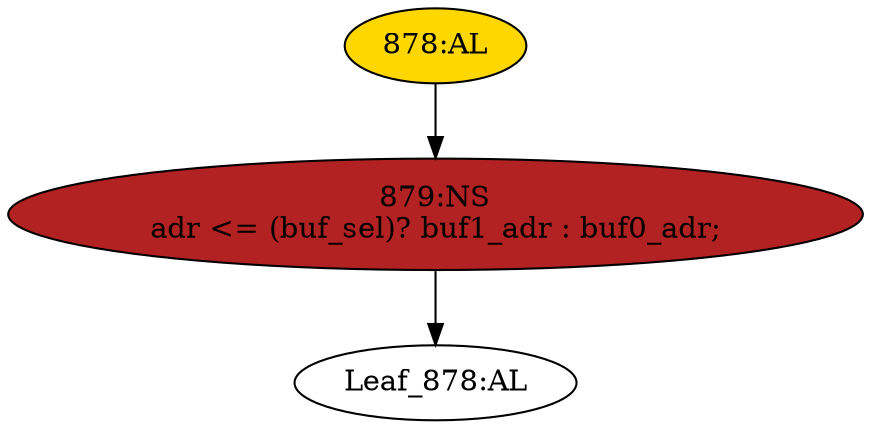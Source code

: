 strict digraph "" {
	node [label="\N"];
	"878:AL"	 [ast="<pyverilog.vparser.ast.Always object at 0x7fae5e1ca050>",
		clk_sens=True,
		fillcolor=gold,
		label="878:AL",
		sens="['clk']",
		statements="[]",
		style=filled,
		typ=Always,
		use_var="['buf_sel', 'buf1_adr', 'buf0_adr']"];
	"879:NS"	 [ast="<pyverilog.vparser.ast.NonblockingSubstitution object at 0x7fae5e1ca150>",
		fillcolor=firebrick,
		label="879:NS
adr <= (buf_sel)? buf1_adr : buf0_adr;",
		statements="[<pyverilog.vparser.ast.NonblockingSubstitution object at 0x7fae5e1ca150>]",
		style=filled,
		typ=NonblockingSubstitution];
	"878:AL" -> "879:NS"	 [cond="[]",
		lineno=None];
	"Leaf_878:AL"	 [def_var="['adr']",
		label="Leaf_878:AL"];
	"879:NS" -> "Leaf_878:AL"	 [cond="[]",
		lineno=None];
}

